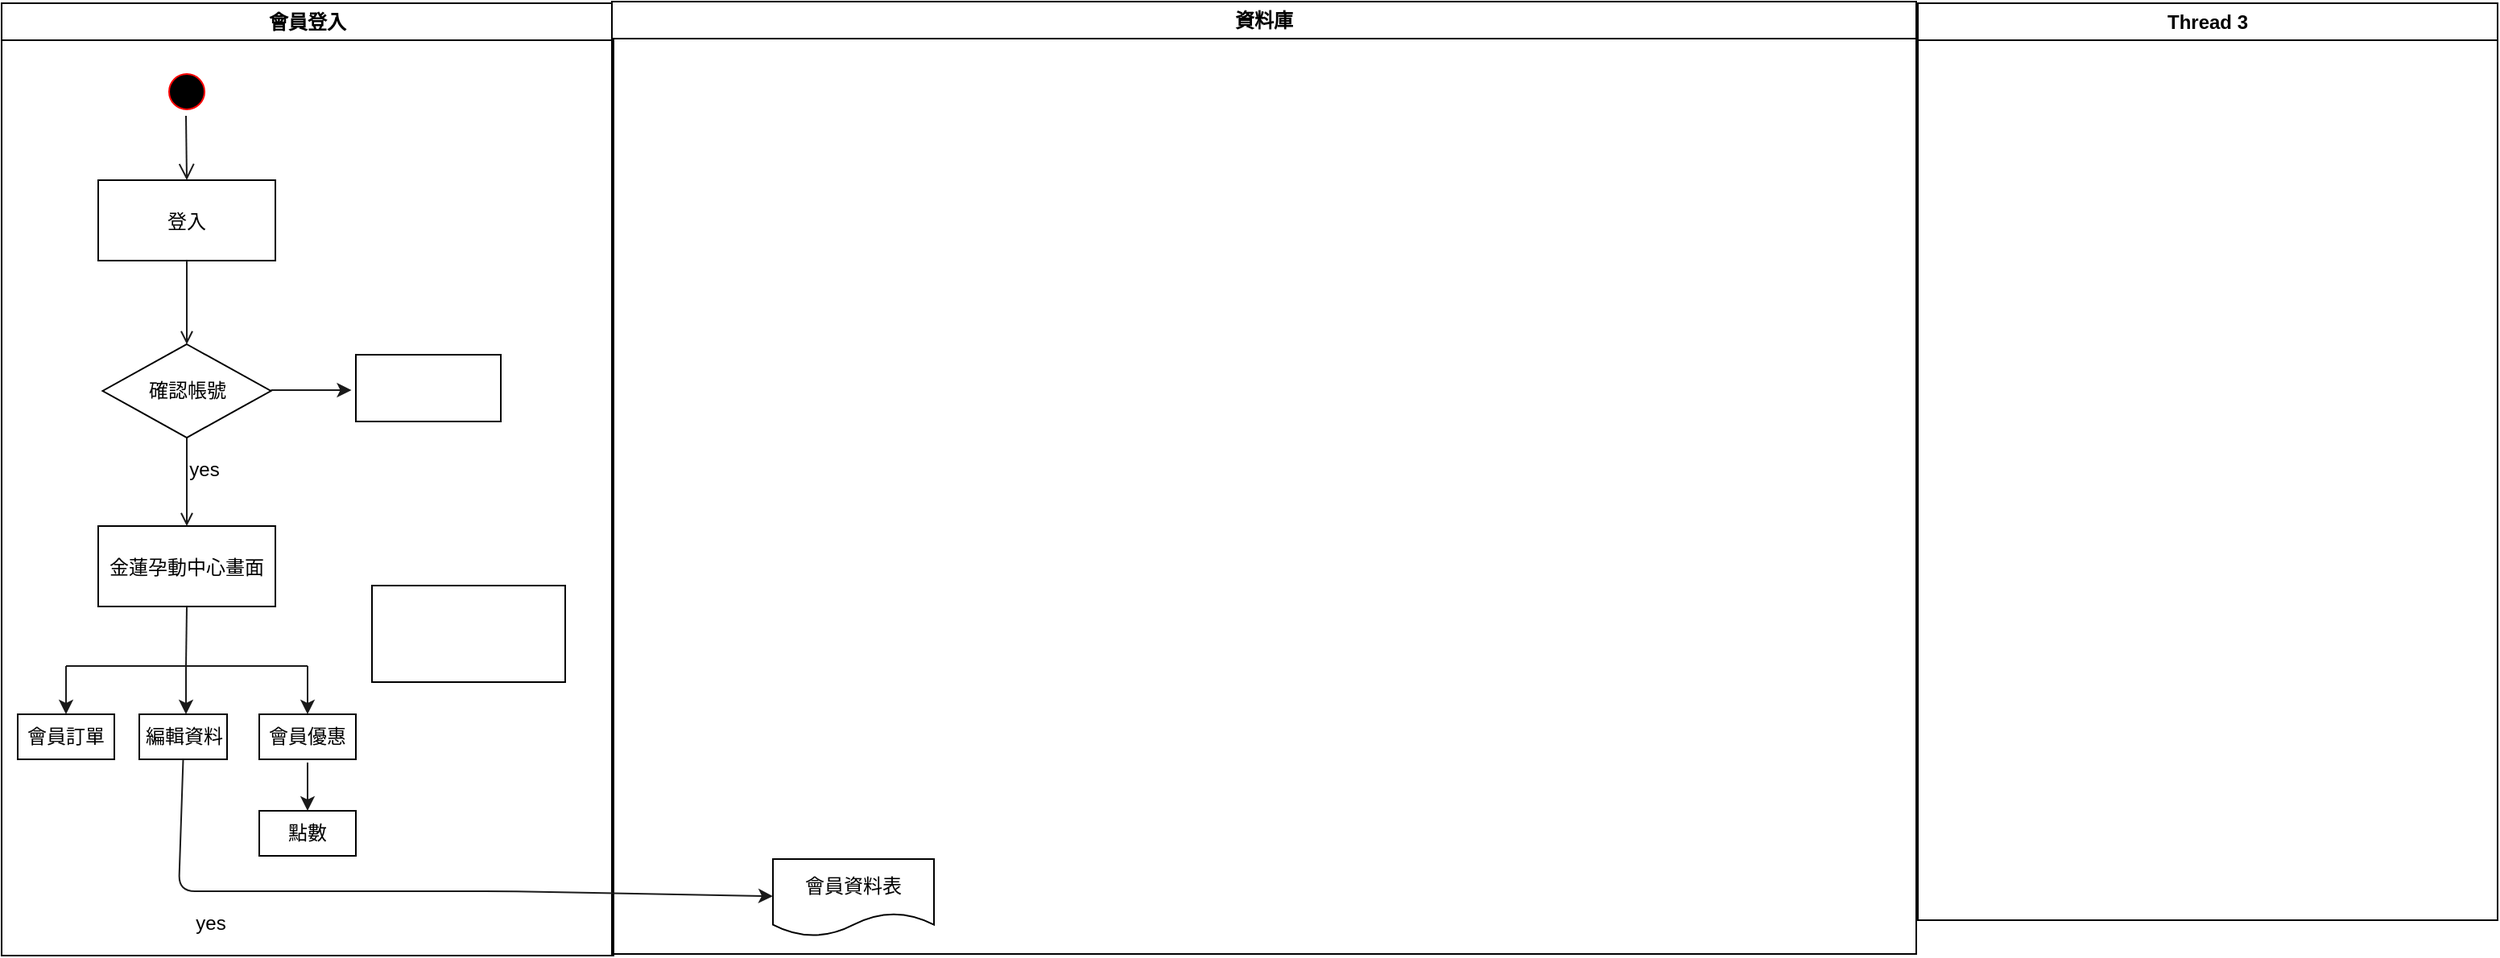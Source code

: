 <mxfile version="14.8.1" type="github">
  <diagram name="Page-1" id="e7e014a7-5840-1c2e-5031-d8a46d1fe8dd">
    <mxGraphModel dx="2183" dy="547" grid="1" gridSize="10" guides="1" tooltips="1" connect="1" arrows="1" fold="1" page="1" pageScale="1" pageWidth="1169" pageHeight="826" background="none" math="0" shadow="0">
      <root>
        <mxCell id="0" />
        <mxCell id="1" parent="0" />
        <mxCell id="2" value="會員登入" style="swimlane;whiteSpace=wrap" parent="1" vertex="1">
          <mxGeometry x="-380" y="128" width="380" height="592" as="geometry" />
        </mxCell>
        <mxCell id="5" value="" style="ellipse;shape=startState;fillColor=#000000;strokeColor=#ff0000;" parent="2" vertex="1">
          <mxGeometry x="100" y="40" width="30" height="30" as="geometry" />
        </mxCell>
        <mxCell id="7" value="登入" style="" parent="2" vertex="1">
          <mxGeometry x="60" y="110" width="110" height="50" as="geometry" />
        </mxCell>
        <mxCell id="9" value="" style="endArrow=open;endFill=1;rounded=0;entryX=0.5;entryY=0;entryDx=0;entryDy=0;strokeColor=#1A1A1A;" parent="2" source="7" target="X4LJdxjyQ_kIWBrUNi4x-41" edge="1">
          <mxGeometry relative="1" as="geometry">
            <mxPoint x="115" y="220" as="targetPoint" />
          </mxGeometry>
        </mxCell>
        <mxCell id="10" value="金蓮孕動中心畫面" style="" parent="2" vertex="1">
          <mxGeometry x="60" y="325" width="110" height="50" as="geometry" />
        </mxCell>
        <mxCell id="11" value="" style="endArrow=open;endFill=1;rounded=0;strokeColor=#1A1A1A;" parent="2" target="10" edge="1">
          <mxGeometry relative="1" as="geometry">
            <mxPoint x="115" y="270" as="sourcePoint" />
          </mxGeometry>
        </mxCell>
        <mxCell id="X4LJdxjyQ_kIWBrUNi4x-41" value="確認帳號" style="rhombus;whiteSpace=wrap;html=1;" vertex="1" parent="2">
          <mxGeometry x="62.75" y="212" width="104.5" height="58" as="geometry" />
        </mxCell>
        <mxCell id="16" value="" style="" parent="2" vertex="1">
          <mxGeometry x="220" y="218.5" width="90" height="41.5" as="geometry" />
        </mxCell>
        <mxCell id="X4LJdxjyQ_kIWBrUNi4x-54" value="yes" style="text;html=1;strokeColor=none;fillColor=none;align=center;verticalAlign=middle;whiteSpace=wrap;rounded=0;" vertex="1" parent="2">
          <mxGeometry x="105.5" y="280" width="40" height="20" as="geometry" />
        </mxCell>
        <mxCell id="X4LJdxjyQ_kIWBrUNi4x-56" value="" style="edgeStyle=elbowEdgeStyle;elbow=horizontal;verticalAlign=bottom;endArrow=open;endSize=8;endFill=1;rounded=0;strokeColor=#1A1A1A;" edge="1" parent="2">
          <mxGeometry x="105" y="-88" as="geometry">
            <mxPoint x="115" y="110" as="targetPoint" />
            <mxPoint x="114.5" y="70" as="sourcePoint" />
          </mxGeometry>
        </mxCell>
        <mxCell id="X4LJdxjyQ_kIWBrUNi4x-61" value="" style="endArrow=classic;html=1;strokeColor=#1A1A1A;" edge="1" parent="2">
          <mxGeometry width="50" height="50" relative="1" as="geometry">
            <mxPoint x="167.25" y="240.5" as="sourcePoint" />
            <mxPoint x="217.25" y="240.5" as="targetPoint" />
          </mxGeometry>
        </mxCell>
        <mxCell id="X4LJdxjyQ_kIWBrUNi4x-71" value="" style="endArrow=none;html=1;strokeColor=#1A1A1A;entryX=0.5;entryY=1;entryDx=0;entryDy=0;" edge="1" parent="2" target="10">
          <mxGeometry width="50" height="50" relative="1" as="geometry">
            <mxPoint x="114.5" y="412" as="sourcePoint" />
            <mxPoint x="115" y="382" as="targetPoint" />
          </mxGeometry>
        </mxCell>
        <mxCell id="X4LJdxjyQ_kIWBrUNi4x-78" value="" style="endArrow=classic;html=1;strokeColor=#1A1A1A;" edge="1" parent="2">
          <mxGeometry width="50" height="50" relative="1" as="geometry">
            <mxPoint x="114.5" y="412" as="sourcePoint" />
            <mxPoint x="114.5" y="442" as="targetPoint" />
          </mxGeometry>
        </mxCell>
        <mxCell id="X4LJdxjyQ_kIWBrUNi4x-82" value="會員優惠" style="rounded=0;whiteSpace=wrap;html=1;" vertex="1" parent="2">
          <mxGeometry x="160" y="442" width="60" height="28" as="geometry" />
        </mxCell>
        <mxCell id="X4LJdxjyQ_kIWBrUNi4x-81" value="編輯資料" style="rounded=0;whiteSpace=wrap;html=1;" vertex="1" parent="2">
          <mxGeometry x="85.5" y="442" width="54.5" height="28" as="geometry" />
        </mxCell>
        <mxCell id="X4LJdxjyQ_kIWBrUNi4x-80" value="會員訂單" style="rounded=0;whiteSpace=wrap;html=1;" vertex="1" parent="2">
          <mxGeometry x="10" y="442" width="60" height="28" as="geometry" />
        </mxCell>
        <mxCell id="X4LJdxjyQ_kIWBrUNi4x-104" value="點數" style="rounded=0;whiteSpace=wrap;html=1;" vertex="1" parent="2">
          <mxGeometry x="160" y="502" width="60" height="28" as="geometry" />
        </mxCell>
        <mxCell id="X4LJdxjyQ_kIWBrUNi4x-107" value="" style="endArrow=classic;html=1;strokeColor=#1A1A1A;entryX=0.5;entryY=0;entryDx=0;entryDy=0;" edge="1" parent="2" target="X4LJdxjyQ_kIWBrUNi4x-104">
          <mxGeometry width="50" height="50" relative="1" as="geometry">
            <mxPoint x="190" y="472" as="sourcePoint" />
            <mxPoint x="270" y="482" as="targetPoint" />
          </mxGeometry>
        </mxCell>
        <mxCell id="X4LJdxjyQ_kIWBrUNi4x-124" value="" style="rounded=0;whiteSpace=wrap;html=1;" vertex="1" parent="2">
          <mxGeometry x="230" y="362" width="120" height="60" as="geometry" />
        </mxCell>
        <mxCell id="3" value="資料庫" style="swimlane;whiteSpace=wrap" parent="1" vertex="1">
          <mxGeometry x="-1" y="127" width="810" height="592" as="geometry" />
        </mxCell>
        <mxCell id="X4LJdxjyQ_kIWBrUNi4x-120" value="會員資料表" style="shape=document;whiteSpace=wrap;html=1;boundedLbl=1;" vertex="1" parent="3">
          <mxGeometry x="100" y="533" width="100" height="48" as="geometry" />
        </mxCell>
        <mxCell id="4" value="Thread 3" style="swimlane;whiteSpace=wrap" parent="1" vertex="1">
          <mxGeometry x="810" y="128" width="360" height="570" as="geometry" />
        </mxCell>
        <mxCell id="X4LJdxjyQ_kIWBrUNi4x-121" value="" style="endArrow=classic;html=1;strokeColor=#1A1A1A;exitX=0.5;exitY=1;exitDx=0;exitDy=0;" edge="1" parent="1" source="X4LJdxjyQ_kIWBrUNi4x-81" target="X4LJdxjyQ_kIWBrUNi4x-120">
          <mxGeometry width="50" height="50" relative="1" as="geometry">
            <mxPoint x="-280" y="680" as="sourcePoint" />
            <mxPoint x="99" y="690" as="targetPoint" />
            <Array as="points">
              <mxPoint x="-270" y="680" />
              <mxPoint x="-70" y="680" />
            </Array>
          </mxGeometry>
        </mxCell>
        <mxCell id="X4LJdxjyQ_kIWBrUNi4x-123" value="yes" style="text;html=1;strokeColor=none;fillColor=none;align=center;verticalAlign=middle;whiteSpace=wrap;rounded=0;" vertex="1" parent="1">
          <mxGeometry x="-270" y="690" width="40" height="20" as="geometry" />
        </mxCell>
        <mxCell id="X4LJdxjyQ_kIWBrUNi4x-125" value="" style="group" vertex="1" connectable="0" parent="1">
          <mxGeometry x="-340" y="540" width="150" height="30" as="geometry" />
        </mxCell>
        <mxCell id="X4LJdxjyQ_kIWBrUNi4x-70" value="" style="endArrow=none;html=1;strokeColor=#1A1A1A;" edge="1" parent="X4LJdxjyQ_kIWBrUNi4x-125">
          <mxGeometry width="50" height="50" relative="1" as="geometry">
            <mxPoint as="sourcePoint" />
            <mxPoint x="150" as="targetPoint" />
          </mxGeometry>
        </mxCell>
        <mxCell id="X4LJdxjyQ_kIWBrUNi4x-76" value="" style="endArrow=classic;html=1;strokeColor=#1A1A1A;" edge="1" parent="X4LJdxjyQ_kIWBrUNi4x-125">
          <mxGeometry width="50" height="50" relative="1" as="geometry">
            <mxPoint x="150" as="sourcePoint" />
            <mxPoint x="150" y="30" as="targetPoint" />
          </mxGeometry>
        </mxCell>
        <mxCell id="X4LJdxjyQ_kIWBrUNi4x-79" value="" style="endArrow=classic;html=1;strokeColor=#1A1A1A;" edge="1" parent="X4LJdxjyQ_kIWBrUNi4x-125">
          <mxGeometry width="50" height="50" relative="1" as="geometry">
            <mxPoint as="sourcePoint" />
            <mxPoint y="30" as="targetPoint" />
          </mxGeometry>
        </mxCell>
      </root>
    </mxGraphModel>
  </diagram>
</mxfile>
